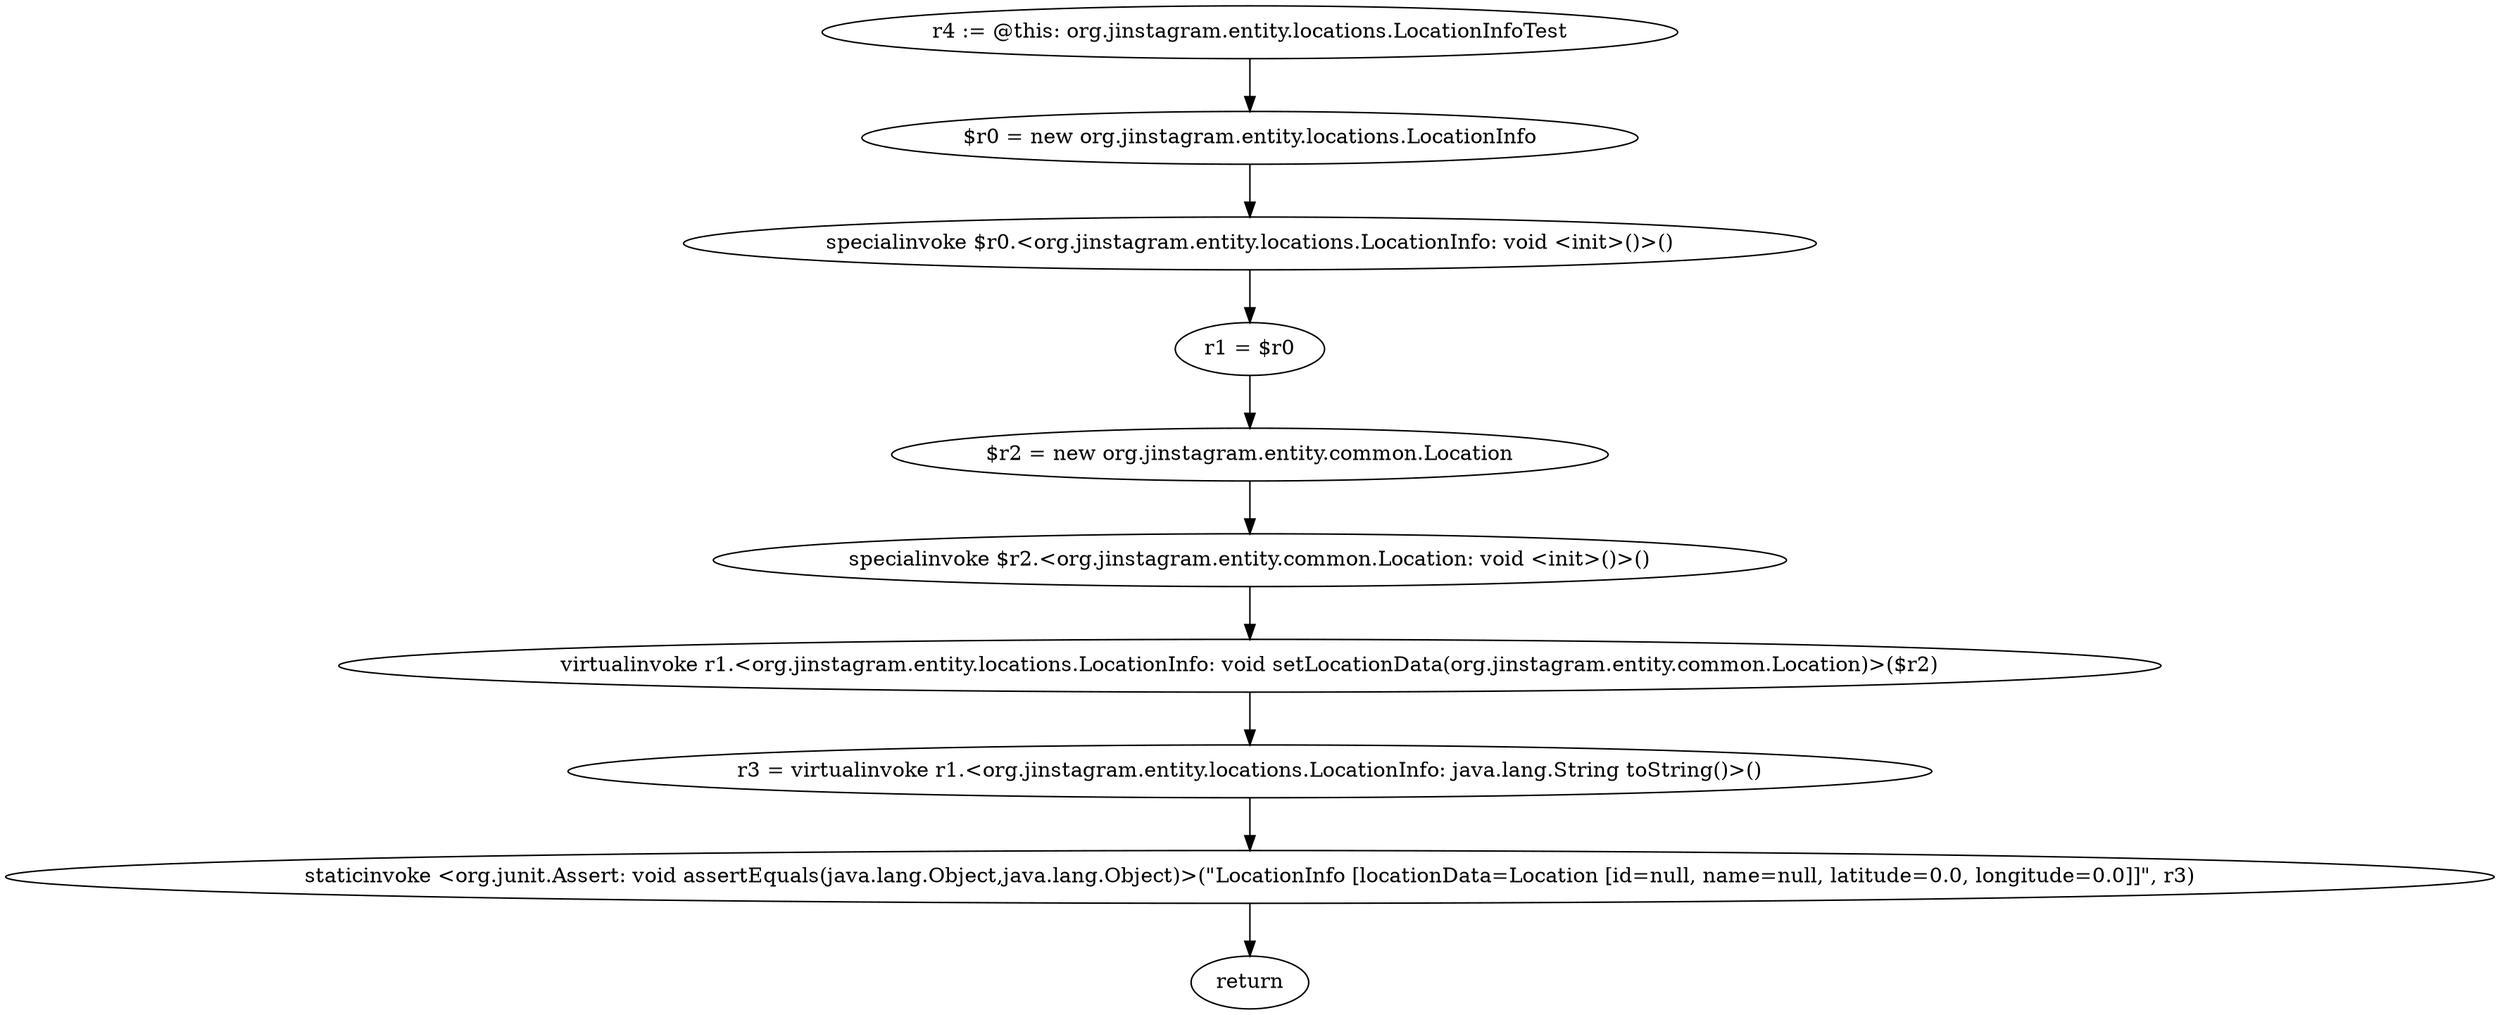digraph "unitGraph" {
    "r4 := @this: org.jinstagram.entity.locations.LocationInfoTest"
    "$r0 = new org.jinstagram.entity.locations.LocationInfo"
    "specialinvoke $r0.<org.jinstagram.entity.locations.LocationInfo: void <init>()>()"
    "r1 = $r0"
    "$r2 = new org.jinstagram.entity.common.Location"
    "specialinvoke $r2.<org.jinstagram.entity.common.Location: void <init>()>()"
    "virtualinvoke r1.<org.jinstagram.entity.locations.LocationInfo: void setLocationData(org.jinstagram.entity.common.Location)>($r2)"
    "r3 = virtualinvoke r1.<org.jinstagram.entity.locations.LocationInfo: java.lang.String toString()>()"
    "staticinvoke <org.junit.Assert: void assertEquals(java.lang.Object,java.lang.Object)>(\"LocationInfo [locationData=Location [id=null, name=null, latitude=0.0, longitude=0.0]]\", r3)"
    "return"
    "r4 := @this: org.jinstagram.entity.locations.LocationInfoTest"->"$r0 = new org.jinstagram.entity.locations.LocationInfo";
    "$r0 = new org.jinstagram.entity.locations.LocationInfo"->"specialinvoke $r0.<org.jinstagram.entity.locations.LocationInfo: void <init>()>()";
    "specialinvoke $r0.<org.jinstagram.entity.locations.LocationInfo: void <init>()>()"->"r1 = $r0";
    "r1 = $r0"->"$r2 = new org.jinstagram.entity.common.Location";
    "$r2 = new org.jinstagram.entity.common.Location"->"specialinvoke $r2.<org.jinstagram.entity.common.Location: void <init>()>()";
    "specialinvoke $r2.<org.jinstagram.entity.common.Location: void <init>()>()"->"virtualinvoke r1.<org.jinstagram.entity.locations.LocationInfo: void setLocationData(org.jinstagram.entity.common.Location)>($r2)";
    "virtualinvoke r1.<org.jinstagram.entity.locations.LocationInfo: void setLocationData(org.jinstagram.entity.common.Location)>($r2)"->"r3 = virtualinvoke r1.<org.jinstagram.entity.locations.LocationInfo: java.lang.String toString()>()";
    "r3 = virtualinvoke r1.<org.jinstagram.entity.locations.LocationInfo: java.lang.String toString()>()"->"staticinvoke <org.junit.Assert: void assertEquals(java.lang.Object,java.lang.Object)>(\"LocationInfo [locationData=Location [id=null, name=null, latitude=0.0, longitude=0.0]]\", r3)";
    "staticinvoke <org.junit.Assert: void assertEquals(java.lang.Object,java.lang.Object)>(\"LocationInfo [locationData=Location [id=null, name=null, latitude=0.0, longitude=0.0]]\", r3)"->"return";
}
